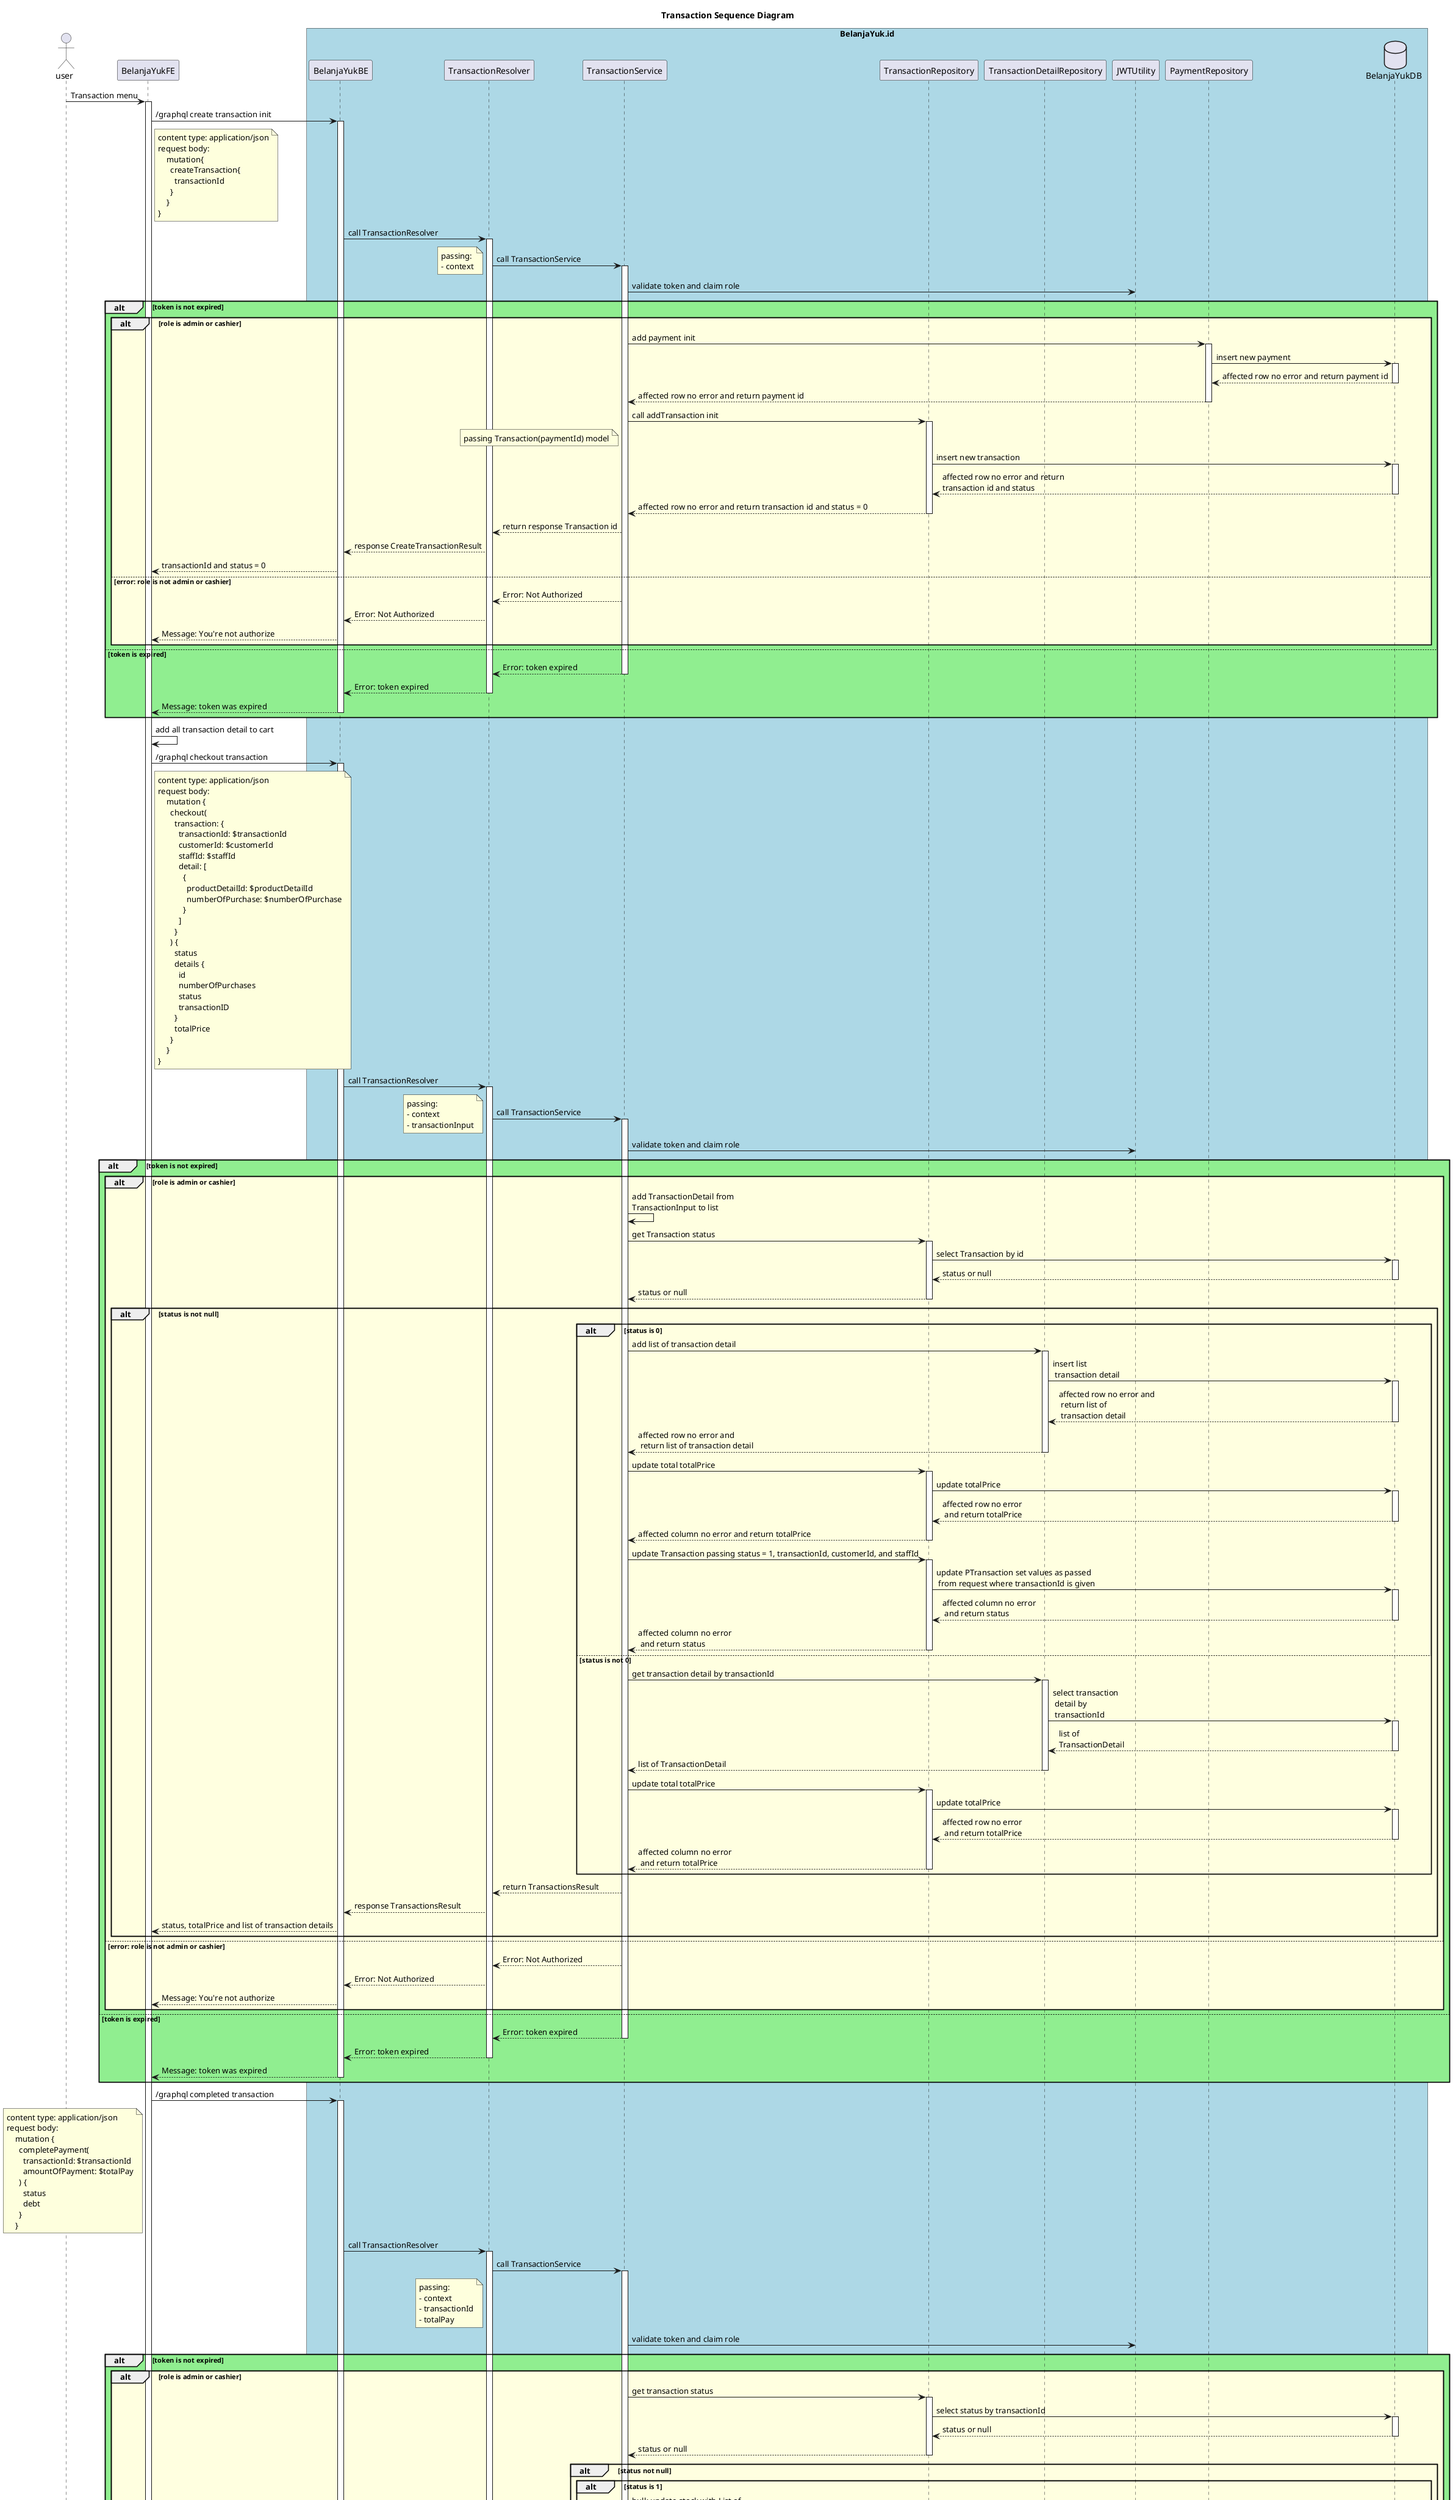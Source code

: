 @startuml
title: Transaction Sequence Diagram
actor user
participant BelanjaYukFE
database BelanjaYukDB
box "BelanjaYuk.id" #LightBlue
participant BelanjaYukBE
participant TransactionResolver
participant TransactionService
participant TransactionRepository
participant TransactionDetailRepository
participant JWTUtility
participant PaymentRepository
participant BelanjaYukDB
end box

user -> BelanjaYukFE ++ : Transaction menu
BelanjaYukFE -> BelanjaYukBE ++ : /graphql create transaction init
    note right of BelanjaYukFE
    content type: application/json
    request body:
        mutation{
          createTransaction{
            transactionId
          }
        }
    }
    end note
BelanjaYukBE -> TransactionResolver ++ : call TransactionResolver
TransactionResolver -> TransactionService ++ : call TransactionService
    note left
    passing:
    - context
    end note
TransactionService -> JWTUtility: validate token and claim role
alt #LightGreen token is not expired
    alt #LightYellow role is admin or cashier
            TransactionService -> PaymentRepository ++ : add payment init
            PaymentRepository -> BelanjaYukDB ++ : insert new payment
            BelanjaYukDB --> PaymentRepository -- : affected row no error and return payment id
            PaymentRepository --> TransactionService -- : affected row no error and return payment id
            TransactionService -> TransactionRepository ++ : call addTransaction init
                note left of TransactionService
                    passing Transaction(paymentId) model
                end note
            TransactionRepository -> BelanjaYukDB ++ : insert new transaction
            BelanjaYukDB --> TransactionRepository -- : affected row no error and return \ntransaction id and status
            TransactionRepository --> TransactionService -- : affected row no error and return transaction id and status = 0
            TransactionService --> TransactionResolver : return response Transaction id
            TransactionResolver --> BelanjaYukBE : response CreateTransactionResult
            BelanjaYukBE --> BelanjaYukFE : transactionId and status = 0
        else error: role is not admin or cashier
        TransactionService --> TransactionResolver : Error: Not Authorized
        TransactionResolver --> BelanjaYukBE : Error: Not Authorized
        BelanjaYukBE --> BelanjaYukFE: Message: You're not authorize
    end alt
    else token is expired
    TransactionService --> TransactionResolver -- : Error: token expired
    TransactionResolver --> BelanjaYukBE -- : Error: token expired
    BelanjaYukBE --> BelanjaYukFE -- : Message: token was expired
end alt
BelanjaYukFE -> BelanjaYukFE: add all transaction detail to cart
BelanjaYukFE -> BelanjaYukBE ++ : /graphql checkout transaction
    note right of BelanjaYukFE
    content type: application/json
    request body:
        mutation {
          checkout(
            transaction: {
              transactionId: $transactionId
              customerId: $customerId
              staffId: $staffId
              detail: [
                {
                  productDetailId: $productDetailId
                  numberOfPurchase: $numberOfPurchase
                }
              ]
            }
          ) {
            status
            details {
              id
              numberOfPurchases
              status
              transactionID
            }
            totalPrice
          }
        }
    }
    end note
BelanjaYukBE -> TransactionResolver ++ : call TransactionResolver
TransactionResolver -> TransactionService ++ : call TransactionService
    note left
    passing:
    - context
    - transactionInput
    end note
TransactionService -> JWTUtility: validate token and claim role
alt #LightGreen token is not expired
    alt #LightYellow role is admin or cashier
        TransactionService -> TransactionService : add TransactionDetail from \nTransactionInput to list
        TransactionService -> TransactionRepository ++ : get Transaction status
        TransactionRepository -> BelanjaYukDB ++ : select Transaction by id
        BelanjaYukDB --> TransactionRepository -- : status or null
        TransactionRepository --> TransactionService -- : status or null
        alt status is not null
            alt #LightYellow status is 0
                TransactionService -> TransactionDetailRepository ++ : add list of transaction detail
                TransactionDetailRepository -> BelanjaYukDB ++ : insert list\n transaction detail
                BelanjaYukDB --> TransactionDetailRepository -- : affected row no error and\n return list of\n transaction detail
                TransactionDetailRepository --> TransactionService -- : affected row no error and \n return list of transaction detail
                TransactionService -> TransactionRepository ++ : update total totalPrice
                TransactionRepository -> BelanjaYukDB ++ : update totalPrice
                BelanjaYukDB --> TransactionRepository -- : affected row no error\n and return totalPrice
                TransactionRepository --> TransactionService -- : affected column no error and return totalPrice
                TransactionService -> TransactionRepository ++ : update Transaction passing status = 1, transactionId, customerId, and staffId
                TransactionRepository -> BelanjaYukDB ++ : update PTransaction set values as passed\n from request where transactionId is given
                BelanjaYukDB --> TransactionRepository -- : affected column no error\n and return status
                TransactionRepository --> TransactionService -- : affected column no error\n and return status
                else status is not 0
                TransactionService -> TransactionDetailRepository ++ : get transaction detail by transactionId
                TransactionDetailRepository -> BelanjaYukDB ++ : select transaction\n detail by\n transactionId
                BelanjaYukDB --> TransactionDetailRepository -- : list of\nTransactionDetail
                TransactionDetailRepository --> TransactionService -- : list of TransactionDetail
                TransactionService -> TransactionRepository ++ : update total totalPrice
                TransactionRepository -> BelanjaYukDB ++ : update totalPrice
                BelanjaYukDB --> TransactionRepository -- : affected row no error\n and return totalPrice
                TransactionRepository --> TransactionService -- : affected column no error\n and return totalPrice
            end alt
            TransactionService --> TransactionResolver : return TransactionsResult
            TransactionResolver --> BelanjaYukBE: response TransactionsResult
            BelanjaYukBE --> BelanjaYukFE: status, totalPrice and list of transaction details
        end alt
        else error: role is not admin or cashier
        TransactionService --> TransactionResolver : Error: Not Authorized
        TransactionResolver --> BelanjaYukBE : Error: Not Authorized
        BelanjaYukBE --> BelanjaYukFE: Message: You're not authorize
    end alt
    else token is expired
    TransactionService --> TransactionResolver -- : Error: token expired
    TransactionResolver --> BelanjaYukBE -- : Error: token expired
    BelanjaYukBE --> BelanjaYukFE -- : Message: token was expired
end alt

BelanjaYukFE -> BelanjaYukBE ++ : /graphql completed transaction
    note left of BelanjaYukFE
    content type: application/json
    request body:
        mutation {
          completePayment(
            transactionId: $transactionId
            amountOfPayment: $totalPay
          ) {
            status
            debt
          }
        }
    end note
BelanjaYukBE -> TransactionResolver ++ : call TransactionResolver
TransactionResolver -> TransactionService ++ : call TransactionService
    note left of TransactionResolver
    passing:
    - context
    - transactionId
    - totalPay
    end note
TransactionService -> JWTUtility: validate token and claim role
alt #LightGreen token is not expired
    alt #LightYellow role is admin or cashier
        TransactionService -> TransactionRepository ++ : get transaction status
        TransactionRepository -> BelanjaYukDB ++ : select status by transactionId
        BelanjaYukDB --> TransactionRepository -- : status or null
        TransactionRepository --> TransactionService -- : status or null
        alt status not null
            alt status is 1
                TransactionService -> TransactionRepository ++ : bulk update stock with List of\nTransactionDetail (decrement)
                TransactionRepository -> BelanjaYukDB ++ : bulk update stock set values as passed\nfrom request with list of\ntransactionDetail
                BelanjaYukDB --> TransactionRepository -- : affected row no error
                TransactionRepository --> TransactionService -- : affected row no error
                TransactionService -> TransactionRepository ++ : update status passing Transaction id and status = 2
                TransactionRepository -> BelanjaYukDB ++ : update status set values as passed from\n request where transaction id\nis given
                BelanjaYukDB --> TransactionRepository -- : affected row no error and return\n new status
                TransactionRepository --> TransactionService -- : affected row no error and return new status
                TransactionService -> TransactionDetailRepository ++ : get list of TransactionDetail passing\nTransaction id
                TransactionDetailRepository -> BelanjaYukDB ++ : select\nTransactionDetail\nwhere\nTransaction id is given
                BelanjaYukDB --> TransactionDetailRepository -- : list of TransactionDetail\nmodel
                TransactionDetailRepository --> TransactionService -- : list of\nTransactionDetail model
                TransactionService -> TransactionRepository ++ : get totalPrice passing Transaction id
                TransactionRepository -> BelanjaYukDB ++ : select totalPrice where\nTransaction id is given
                BelanjaYukDB --> TransactionRepository -- : totalPrice
                TransactionRepository --> TransactionService -- : totalPrice
                TransactionService -> TransactionService: calculate debt
                note right of TransactionService
                    debt = totalPrice - totalPay
                    if debt <= 0 PaymentStatus = 1
                    else PaymentStatus = 2
                end note
                TransactionService -> PaymentRepository ++ : update payment status passing transaction id, debt, amountOfPayment, and payment status
                PaymentRepository -> BelanjaYukDB ++ : update payment set values as passed\n from request where transaction id is given
                BelanjaYukDB --> PaymentRepository -- : affected row no error and return debt
                PaymentRepository --> TransactionService -- : affected row no error and return debt
                else status is not 1
                    TransactionService -> TransactionDetailRepository ++ : get list of TransactionDetail passing\nTransaction id
                    TransactionDetailRepository -> BelanjaYukDB ++ : select\nTransactionDetail\nwhere\nTransaction\nid is given
                    BelanjaYukDB --> TransactionDetailRepository -- : list of\nTransactionDetail\nmodel
                    TransactionDetailRepository --> TransactionService -- : list of TransactionDetail model
                    TransactionService -> TransactionRepository ++ : get totalPrice and debt passing transaction id
                    TransactionRepository -> BelanjaYukDB ++ : select totalPrice and debt where\ntransaction id is given
                    BelanjaYukDB --> TransactionRepository -- : totalPrice and debt
                    TransactionRepository --> TransactionService -- : totalPrice and debt
            end alt
        end alt
        TransactionService --> TransactionResolver: TransactionResult
        note right of TransactionService
        TransactionResult(
            transactionId,
            debt,
            amountOfPayment,
            paymentStatus
        )
        end note
        TransactionResolver --> BelanjaYukBE: TransactionResult
        BelanjaYukBE --> BelanjaYukFE: status, debt
        else error: role is not admin or cashier
        TransactionService --> TransactionResolver : Error: Not Authorized
        TransactionResolver --> BelanjaYukBE : Error: Not Authorized
        BelanjaYukBE --> BelanjaYukFE: Message: You're not authorize
    end alt
    else token is expired
    TransactionService --> TransactionResolver -- : Error: token expired
    TransactionResolver --> BelanjaYukBE -- : Error: token expired
    BelanjaYukBE --> BelanjaYukFE -- : Message: token was expired
end alt

@enduml

'BelanjaYukFE -> BelanjaYukBE ++ : /graphql create transaction init
'    note right of BelanjaYukFE
'    content type: application/json
'    request body:
'        mutation{
'          createTransaction{
'            transactionId
'          }
'        }
'    }
'    end note
'BelanjaYukBE -> TransactionResolver ++ : call TransactionResolver
'TransactionResolver -> TransactionService ++ : call TransactionService
'    note left
'    passing:
'    - context
'    end note
'TransactionService -> JWTUtility: validate token and claim role
'alt #LightGreen token is not expired
'    alt #LightYellow role is admin or cashier
'
'        else error: role is not admin or cashier
'        TransactionService --> TransactionResolver : Error: Not Authorized
'        TransactionResolver --> BelanjaYukBE : Error: Not Authorized
'        BelanjaYukBE --> BelanjaYukFE: Message: You're not authorize
'    end alt
'    else token is expired
'    TransactionService --> TransactionResolver -- : Error: token expired
'    TransactionResolver --> BelanjaYukBE -- : Error: token expired
'    BelanjaYukBE --> BelanjaYukFE -- : Message: token was expired
'end alt